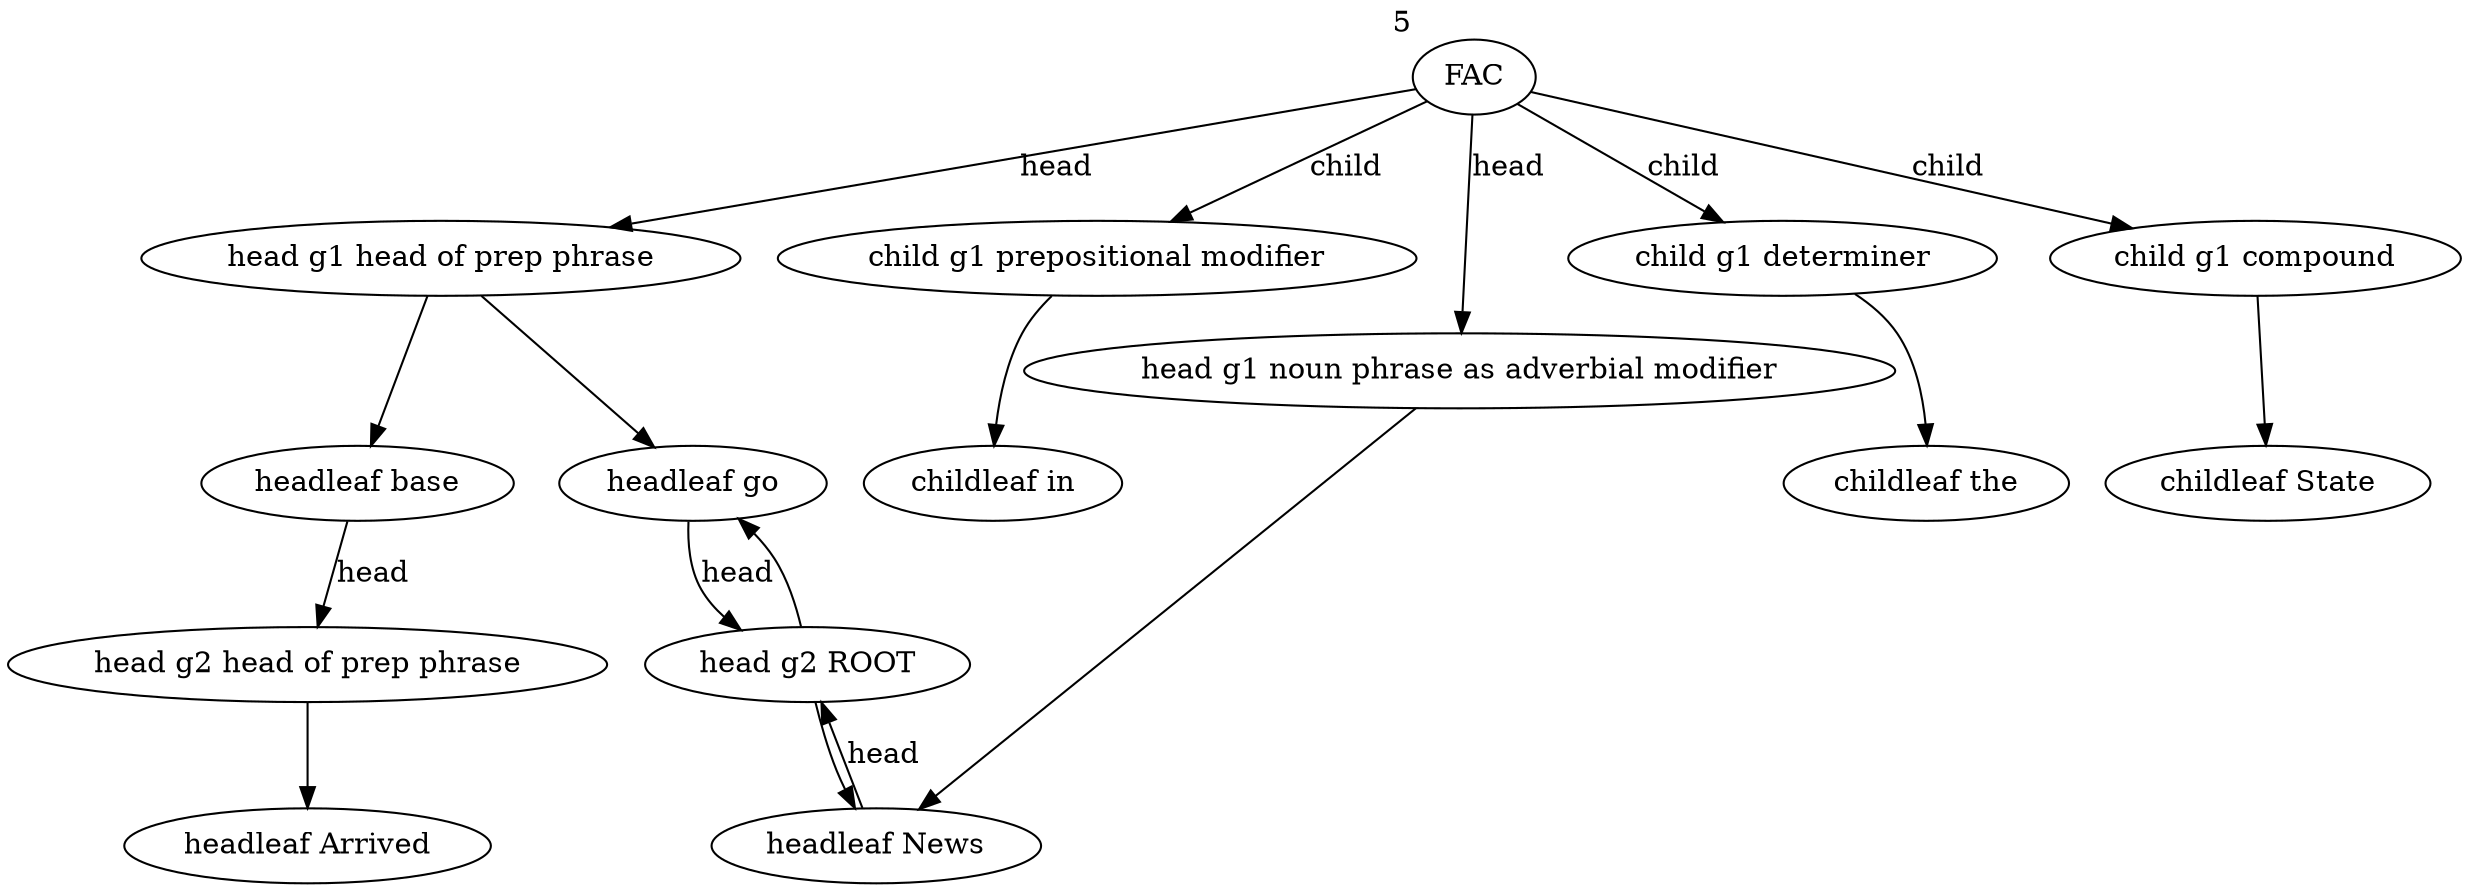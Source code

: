 strict digraph  {
FAC [weight=5, xlabel=5];
"head g1 head of prep phrase" [weight=2, lp="-1.6094379124341005"];
"headleaf base" [weight=1, lp="-1.0986122886681098"];
"child g1 prepositional modifier" [weight=1, lp="-2.302585092994046"];
"childleaf in" [weight=1, lp="0.0"];
"head g2 head of prep phrase" [weight=1, lp="0.0"];
"headleaf Arrived" [weight=1, lp="0.0"];
"headleaf go" [weight=2, lp="0.0"];
"head g2 ROOT" [weight=4, lp="0.0"];
"head g1 noun phrase as adverbial modifier" [weight=3, lp="-1.2039728043259361"];
"headleaf News" [weight=6, lp="0.0"];
"child g1 determiner" [weight=3, lp="-1.2039728043259361"];
"childleaf the" [weight=3, lp="0.0"];
"child g1 compound" [weight=1, lp="-2.302585092994046"];
"childleaf State" [weight=1, lp="0.0"];
FAC -> "head g1 head of prep phrase"  [label=head];
FAC -> "child g1 prepositional modifier"  [label=child];
FAC -> "head g1 noun phrase as adverbial modifier"  [label=head];
FAC -> "child g1 determiner"  [label=child];
FAC -> "child g1 compound"  [label=child];
"head g1 head of prep phrase" -> "headleaf base";
"head g1 head of prep phrase" -> "headleaf go";
"headleaf base" -> "head g2 head of prep phrase"  [label=head];
"child g1 prepositional modifier" -> "childleaf in";
"head g2 head of prep phrase" -> "headleaf Arrived";
"headleaf go" -> "head g2 ROOT"  [label=head];
"head g2 ROOT" -> "headleaf go";
"head g2 ROOT" -> "headleaf News";
"head g1 noun phrase as adverbial modifier" -> "headleaf News";
"headleaf News" -> "head g2 ROOT"  [label=head];
"child g1 determiner" -> "childleaf the";
"child g1 compound" -> "childleaf State";
}
